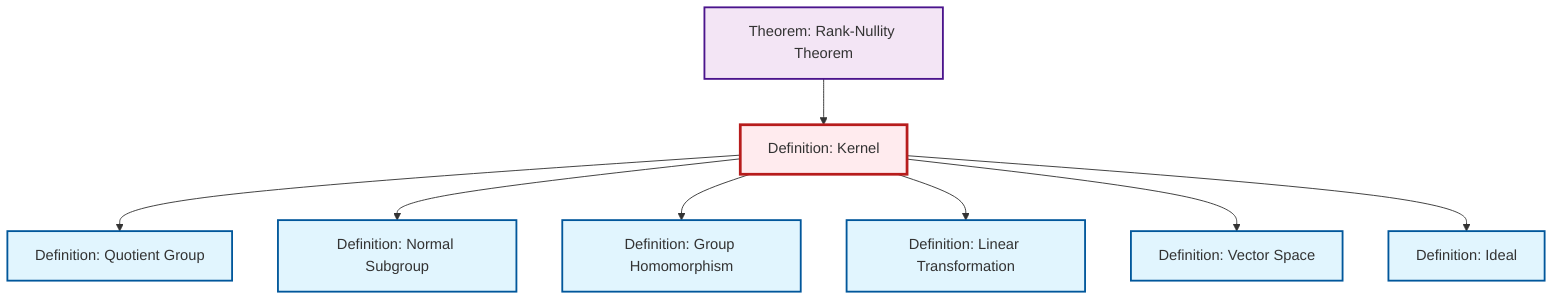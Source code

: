 graph TD
    classDef definition fill:#e1f5fe,stroke:#01579b,stroke-width:2px
    classDef theorem fill:#f3e5f5,stroke:#4a148c,stroke-width:2px
    classDef axiom fill:#fff3e0,stroke:#e65100,stroke-width:2px
    classDef example fill:#e8f5e9,stroke:#1b5e20,stroke-width:2px
    classDef current fill:#ffebee,stroke:#b71c1c,stroke-width:3px
    def-kernel["Definition: Kernel"]:::definition
    def-vector-space["Definition: Vector Space"]:::definition
    def-homomorphism["Definition: Group Homomorphism"]:::definition
    def-normal-subgroup["Definition: Normal Subgroup"]:::definition
    thm-rank-nullity["Theorem: Rank-Nullity Theorem"]:::theorem
    def-quotient-group["Definition: Quotient Group"]:::definition
    def-ideal["Definition: Ideal"]:::definition
    def-linear-transformation["Definition: Linear Transformation"]:::definition
    def-kernel --> def-quotient-group
    thm-rank-nullity --> def-kernel
    def-kernel --> def-normal-subgroup
    def-kernel --> def-homomorphism
    def-kernel --> def-linear-transformation
    def-kernel --> def-vector-space
    def-kernel --> def-ideal
    class def-kernel current